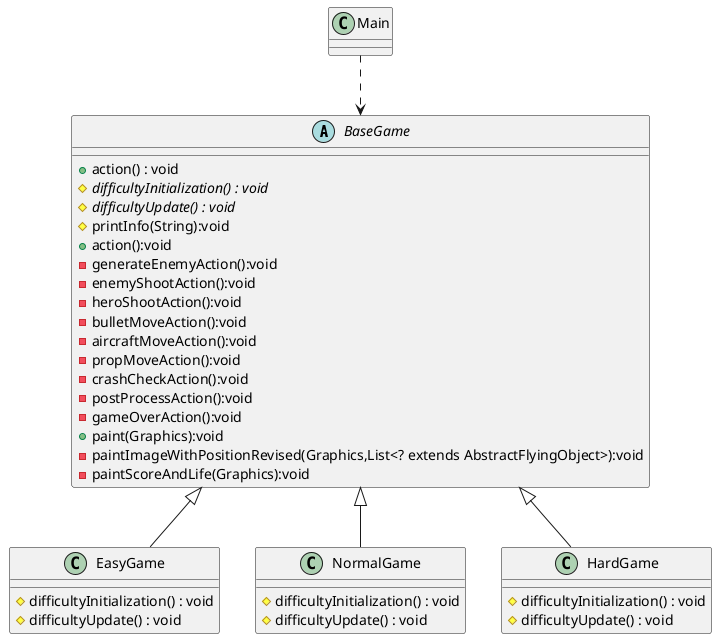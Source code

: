 @startuml

abstract class BaseGame{
    + action() : void
    # {abstract} difficultyInitialization() : void
    # {abstract} difficultyUpdate() : void
    # printInfo(String):void
    + action():void
    - generateEnemyAction():void
    - enemyShootAction():void
    - heroShootAction():void
    - bulletMoveAction():void
    - aircraftMoveAction():void
    - propMoveAction():void
    - crashCheckAction():void
    - postProcessAction():void
    - gameOverAction():void
    + paint(Graphics):void
    - paintImageWithPositionRevised(Graphics,List<? extends AbstractFlyingObject>):void
    - paintScoreAndLife(Graphics):void
}
class EasyGame{
    # difficultyInitialization() : void
    # difficultyUpdate() : void
}
class NormalGame{
    # difficultyInitialization() : void
    # difficultyUpdate() : void
}
class HardGame{
    # difficultyInitialization() : void
    # difficultyUpdate() : void
}
BaseGame <|-- EasyGame
BaseGame <|-- NormalGame
BaseGame <|-- HardGame
class Main{}
Main ..> BaseGame
@enduml